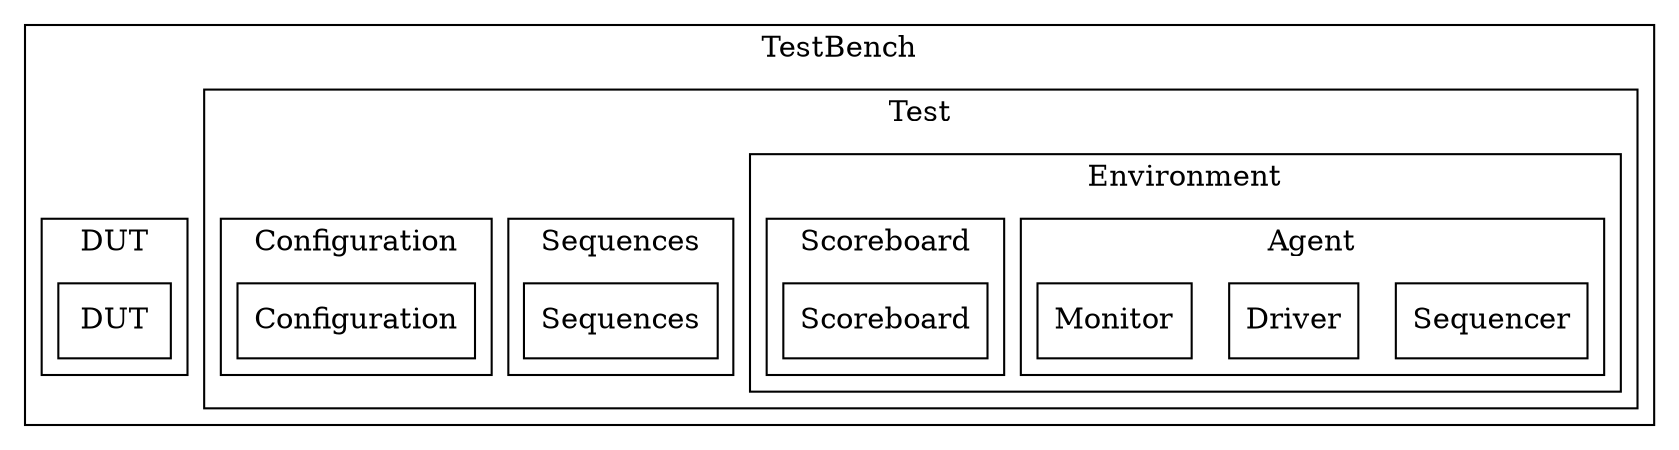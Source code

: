 digraph Project {
  // Introduction
  graph [rankdir = TB, splines=ortho];
  node[shape=record];

  // Blocks
  subgraph "cluster TestBench" { label = "TestBench";
    subgraph "cluster Test" { label = "Test";
      subgraph "cluster Environment" { label = "Environment";
        subgraph "cluster Agent" { label = "Agent";
          Sequencer[shape=box, label="Sequencer"];
          Driver[shape=box, label="Driver"];
          Monitor[shape=box, label="Monitor"];
        }
        subgraph "cluster Scoreboard" { label = "Scoreboard";
          Scoreboard[shape=box, label="Scoreboard"];
        }
      }
      subgraph "cluster Sequences" { label = "Sequences";
        Sequences[shape=box, label="Sequences"];
      }
      subgraph "cluster Configuration" { label = "Configuration";
        Configuration[shape=box, label="Configuration"];
      }
    }
    subgraph "cluster DUT" { label = "DUT";
      DUT[shape=box, label="DUT"];
    }
  }

  // Sequence
}
